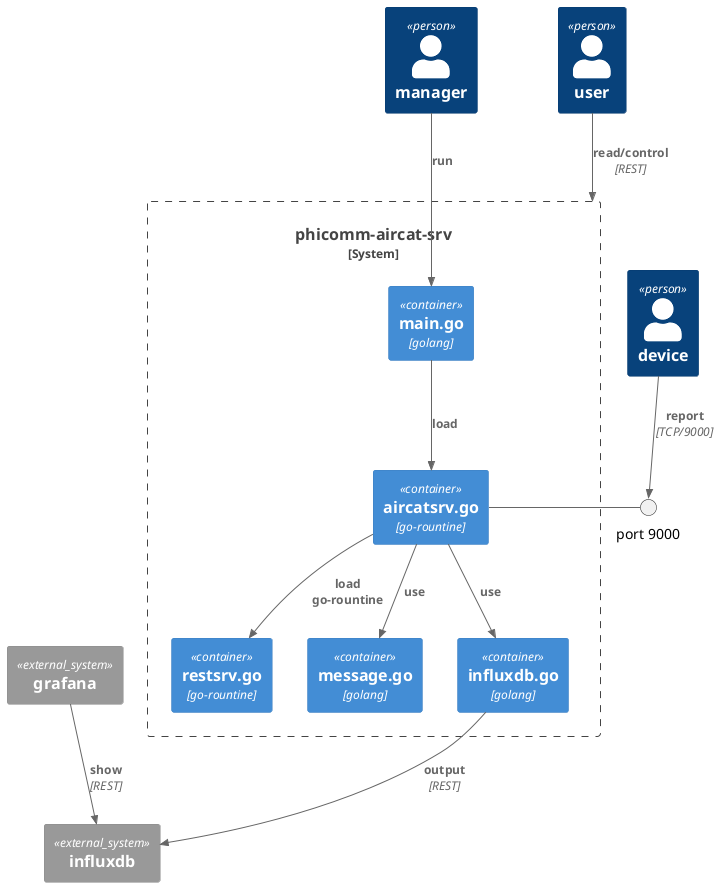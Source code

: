 @startuml programme
!include <c4/C4_Container.puml>

Person(manager,"manager")
Person(user,"user")
Person(device,"device")



System_Boundary(phicommaircatsrv, "phicomm-aircat-srv"){
    Container(main,"main.go","golang")
    'Container(conf,"config.go","golang")
    Container(aircatsrv,"aircatsrv.go","go-rountine")
    Container(restsrv,"restsrv.go","go-rountine")
    Container(message,"message.go","golang") 
    Container(output,"influxdb.go","golang") 
    'Rel(main, conf,"use")
    Rel(main, aircatsrv,"load")
    'Rel(aircatsrv, conf,"use")
    Rel(aircatsrv, restsrv,"load\ngo-rountine")
    Rel(aircatsrv, message,"use")
    Rel(aircatsrv, output,"use")
    
}

    System_Ext(influxdb, "influxdb")
    System_Ext(grafana, "grafana")

interface port as "port 9000"
aircatsrv-port

Rel(device, port, "report", "TCP/9000")
Rel(manager, main, "run")
Rel(user, phicommaircatsrv, "read/control", "REST")

Rel(output, influxdb, "output", "REST")
Rel(grafana, influxdb, "show", "REST")



@enduml
